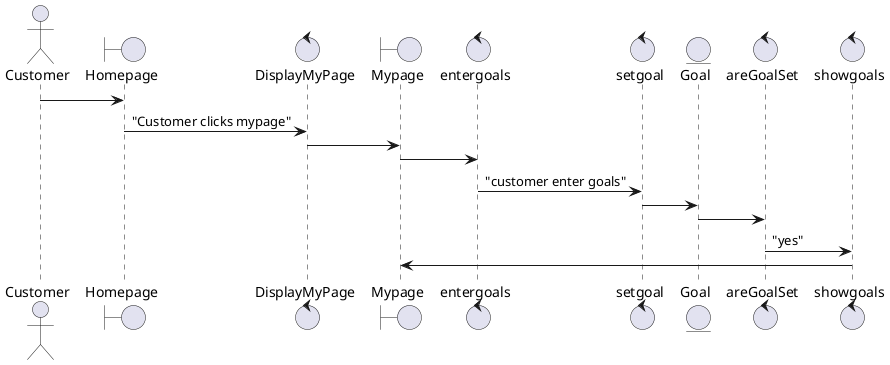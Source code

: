 @startuml

actor       Customer       as customer
boundary    Homepage    as homepage
control     DisplayMyPage     as displaymypage
boundary    Mypage    as mypage
control     entergoals   as entergoals
control     setgoal  as setgoal
entity      Goal      as goal
control     areGoalSet as areGoalSet
control showgoals as showgoals




customer -> homepage:
homepage -> displaymypage : "Customer clicks mypage"
displaymypage -> mypage :
mypage -> entergoals :
entergoals -> setgoal : "customer enter goals"
setgoal -> goal :
goal -> areGoalSet :
areGoalSet -> showgoals : "yes"
showgoals -> mypage :
@enduml